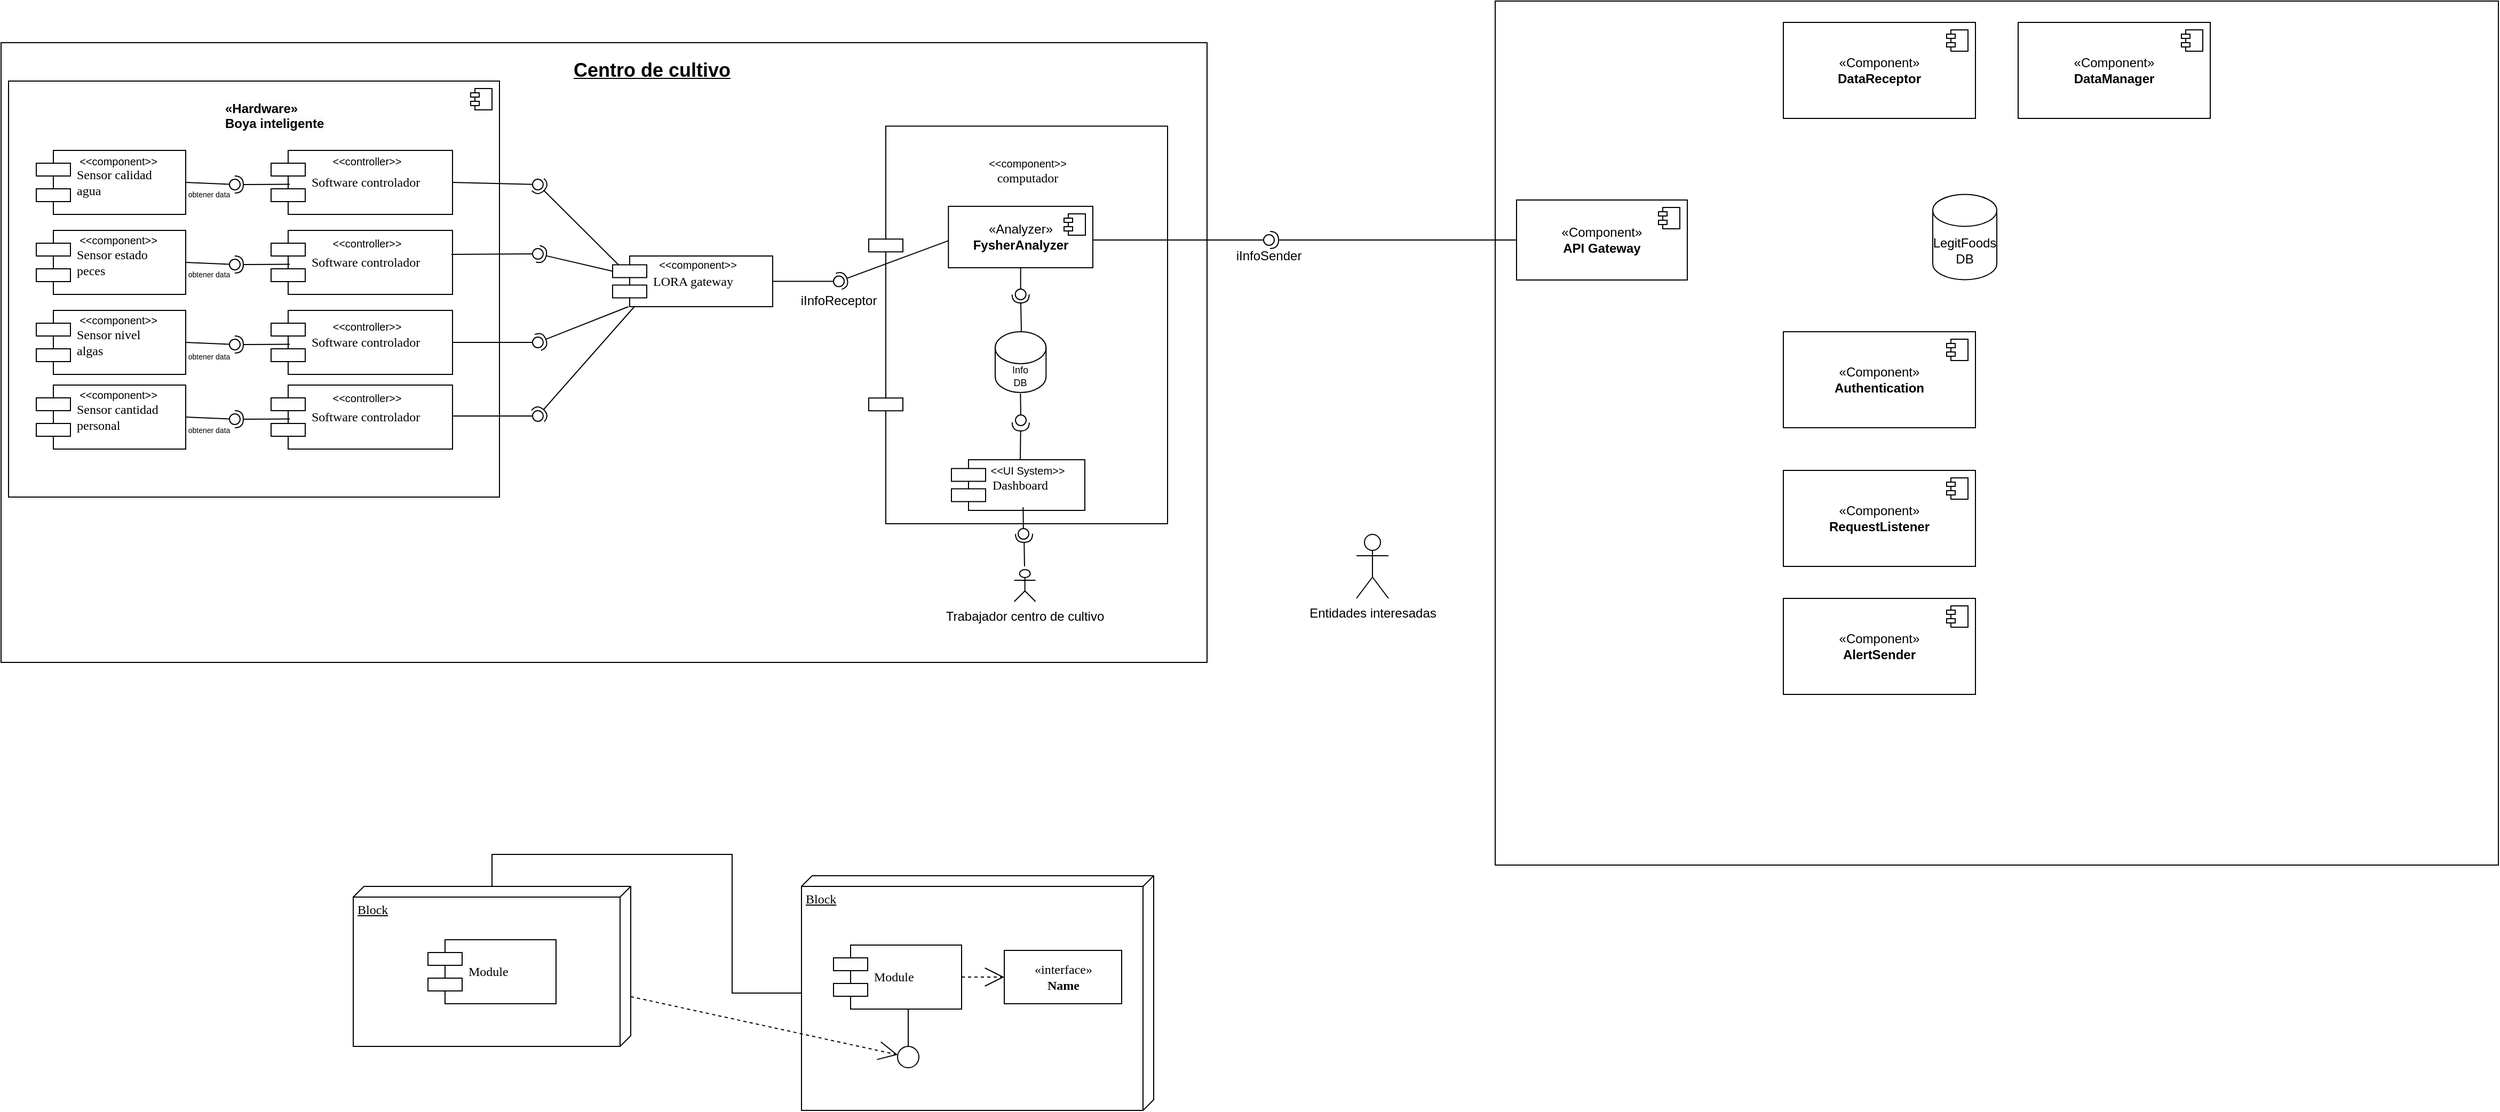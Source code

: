 <mxfile version="24.3.1" type="github">
  <diagram name="Page-1" id="5f0bae14-7c28-e335-631c-24af17079c00">
    <mxGraphModel dx="2222" dy="1988" grid="1" gridSize="10" guides="1" tooltips="1" connect="1" arrows="1" fold="1" page="1" pageScale="1" pageWidth="1100" pageHeight="850" background="none" math="0" shadow="0">
      <root>
        <mxCell id="0" />
        <mxCell id="1" parent="0" />
        <mxCell id="qqnhKsSnMTDeRwUh5UgO-116" value="" style="rounded=0;whiteSpace=wrap;html=1;fillColor=none;" vertex="1" parent="1">
          <mxGeometry x="10" y="-1" width="1130" height="581" as="geometry" />
        </mxCell>
        <mxCell id="qqnhKsSnMTDeRwUh5UgO-60" value="" style="shape=component;align=left;spacingLeft=36;rounded=0;shadow=0;comic=0;labelBackgroundColor=none;strokeWidth=1;fontFamily=Verdana;fontSize=12;html=1;movable=1;resizable=1;rotatable=1;deletable=1;editable=1;locked=0;connectable=1;" vertex="1" parent="1">
          <mxGeometry x="823" y="77.25" width="280" height="372.75" as="geometry" />
        </mxCell>
        <mxCell id="qqnhKsSnMTDeRwUh5UgO-30" value="&lt;p style=&quot;line-height: 100%;&quot;&gt;&lt;br&gt;&lt;/p&gt;" style="html=1;dropTarget=0;whiteSpace=wrap;fillColor=none;movable=1;resizable=1;rotatable=1;deletable=1;editable=1;locked=0;connectable=1;" vertex="1" parent="1">
          <mxGeometry x="17" y="35" width="460" height="390" as="geometry" />
        </mxCell>
        <mxCell id="qqnhKsSnMTDeRwUh5UgO-31" value="" style="shape=module;jettyWidth=8;jettyHeight=4;" vertex="1" parent="qqnhKsSnMTDeRwUh5UgO-30">
          <mxGeometry x="1" width="20" height="20" relative="1" as="geometry">
            <mxPoint x="-27" y="7" as="offset" />
          </mxGeometry>
        </mxCell>
        <mxCell id="39150e848f15840c-2" value="Block" style="verticalAlign=top;align=left;spacingTop=8;spacingLeft=2;spacingRight=12;shape=cube;size=10;direction=south;fontStyle=4;html=1;rounded=0;shadow=0;comic=0;labelBackgroundColor=none;strokeWidth=1;fontFamily=Verdana;fontSize=12" parent="1" vertex="1">
          <mxGeometry x="760" y="780" width="330" height="220" as="geometry" />
        </mxCell>
        <mxCell id="39150e848f15840c-3" value="Block" style="verticalAlign=top;align=left;spacingTop=8;spacingLeft=2;spacingRight=12;shape=cube;size=10;direction=south;fontStyle=4;html=1;rounded=0;shadow=0;comic=0;labelBackgroundColor=none;strokeWidth=1;fontFamily=Verdana;fontSize=12" parent="1" vertex="1">
          <mxGeometry x="340" y="790" width="260" height="150" as="geometry" />
        </mxCell>
        <mxCell id="39150e848f15840c-5" value="Sensor&amp;nbsp;&lt;span style=&quot;background-color: initial;&quot;&gt;calidad&lt;/span&gt;&lt;div&gt;agua&lt;/div&gt;" style="shape=component;align=left;spacingLeft=36;rounded=0;shadow=0;comic=0;labelBackgroundColor=none;strokeWidth=1;fontFamily=Verdana;fontSize=12;html=1;" parent="1" vertex="1">
          <mxGeometry x="43" y="100" width="140" height="60" as="geometry" />
        </mxCell>
        <mxCell id="39150e848f15840c-7" value="Module" style="shape=component;align=left;spacingLeft=36;rounded=0;shadow=0;comic=0;labelBackgroundColor=none;strokeWidth=1;fontFamily=Verdana;fontSize=12;html=1;" parent="1" vertex="1">
          <mxGeometry x="790" y="845" width="120" height="60" as="geometry" />
        </mxCell>
        <mxCell id="39150e848f15840c-8" value="&amp;laquo;interface&amp;raquo;&lt;br&gt;&lt;b&gt;Name&lt;/b&gt;" style="html=1;rounded=0;shadow=0;comic=0;labelBackgroundColor=none;strokeWidth=1;fontFamily=Verdana;fontSize=12;align=center;" parent="1" vertex="1">
          <mxGeometry x="950" y="850" width="110" height="50" as="geometry" />
        </mxCell>
        <mxCell id="39150e848f15840c-9" value="" style="ellipse;whiteSpace=wrap;html=1;rounded=0;shadow=0;comic=0;labelBackgroundColor=none;strokeWidth=1;fontFamily=Verdana;fontSize=12;align=center;" parent="1" vertex="1">
          <mxGeometry x="850" y="940" width="20" height="20" as="geometry" />
        </mxCell>
        <mxCell id="39150e848f15840c-10" value="Module" style="shape=component;align=left;spacingLeft=36;rounded=0;shadow=0;comic=0;labelBackgroundColor=none;strokeWidth=1;fontFamily=Verdana;fontSize=12;html=1;" parent="1" vertex="1">
          <mxGeometry x="410" y="840" width="120" height="60" as="geometry" />
        </mxCell>
        <mxCell id="39150e848f15840c-12" style="edgeStyle=none;rounded=0;html=1;dashed=1;labelBackgroundColor=none;startArrow=none;startFill=0;startSize=8;endArrow=open;endFill=0;endSize=16;fontFamily=Verdana;fontSize=12;" parent="1" source="39150e848f15840c-3" target="39150e848f15840c-9" edge="1">
          <mxGeometry relative="1" as="geometry" />
        </mxCell>
        <mxCell id="39150e848f15840c-13" style="edgeStyle=elbowEdgeStyle;rounded=0;html=1;labelBackgroundColor=none;startArrow=none;startFill=0;startSize=8;endArrow=none;endFill=0;endSize=16;fontFamily=Verdana;fontSize=12;" parent="1" source="39150e848f15840c-9" target="39150e848f15840c-7" edge="1">
          <mxGeometry relative="1" as="geometry" />
        </mxCell>
        <mxCell id="39150e848f15840c-16" style="edgeStyle=orthogonalEdgeStyle;rounded=0;html=1;dashed=1;labelBackgroundColor=none;startArrow=none;startFill=0;startSize=8;endArrow=open;endFill=0;endSize=16;fontFamily=Verdana;fontSize=12;" parent="1" source="39150e848f15840c-7" target="39150e848f15840c-8" edge="1">
          <mxGeometry relative="1" as="geometry" />
        </mxCell>
        <mxCell id="39150e848f15840c-17" style="edgeStyle=orthogonalEdgeStyle;rounded=0;html=1;labelBackgroundColor=none;startArrow=none;startFill=0;startSize=8;endArrow=none;endFill=0;endSize=16;fontFamily=Verdana;fontSize=12;" parent="1" source="39150e848f15840c-3" target="39150e848f15840c-2" edge="1">
          <mxGeometry relative="1" as="geometry">
            <Array as="points">
              <mxPoint x="470" y="760" />
              <mxPoint x="695" y="760" />
              <mxPoint x="695" y="890" />
            </Array>
          </mxGeometry>
        </mxCell>
        <mxCell id="qqnhKsSnMTDeRwUh5UgO-1" value="Software controlador" style="shape=component;align=left;spacingLeft=36;rounded=0;shadow=0;comic=0;labelBackgroundColor=none;strokeWidth=1;fontFamily=Verdana;fontSize=12;html=1;" vertex="1" parent="1">
          <mxGeometry x="263" y="100" width="170" height="60" as="geometry" />
        </mxCell>
        <mxCell id="qqnhKsSnMTDeRwUh5UgO-2" value="" style="rounded=0;orthogonalLoop=1;jettySize=auto;html=1;endArrow=halfCircle;endFill=0;endSize=6;strokeWidth=1;sketch=0;fontSize=12;curved=1;exitX=0.103;exitY=0.53;exitDx=0;exitDy=0;exitPerimeter=0;" edge="1" target="qqnhKsSnMTDeRwUh5UgO-4" parent="1" source="qqnhKsSnMTDeRwUh5UgO-1">
          <mxGeometry relative="1" as="geometry">
            <mxPoint x="249" y="132" as="sourcePoint" />
          </mxGeometry>
        </mxCell>
        <mxCell id="qqnhKsSnMTDeRwUh5UgO-3" value="" style="rounded=0;orthogonalLoop=1;jettySize=auto;html=1;endArrow=oval;endFill=0;sketch=0;sourcePerimeterSpacing=0;targetPerimeterSpacing=0;endSize=10;fontSize=12;curved=1;exitX=1;exitY=0.5;exitDx=0;exitDy=0;" edge="1" target="qqnhKsSnMTDeRwUh5UgO-4" parent="1" source="39150e848f15840c-5">
          <mxGeometry relative="1" as="geometry">
            <mxPoint x="209" y="132" as="sourcePoint" />
          </mxGeometry>
        </mxCell>
        <mxCell id="qqnhKsSnMTDeRwUh5UgO-4" value="" style="ellipse;whiteSpace=wrap;html=1;align=center;aspect=fixed;fillColor=none;strokeColor=none;resizable=0;perimeter=centerPerimeter;rotatable=0;allowArrows=0;points=[];outlineConnect=1;" vertex="1" parent="1">
          <mxGeometry x="224" y="127" width="10" height="10" as="geometry" />
        </mxCell>
        <mxCell id="qqnhKsSnMTDeRwUh5UgO-6" value="Sensor&amp;nbsp;&lt;span style=&quot;background-color: initial;&quot;&gt;estado&lt;/span&gt;&lt;div&gt;peces&lt;/div&gt;" style="shape=component;align=left;spacingLeft=36;rounded=0;shadow=0;comic=0;labelBackgroundColor=none;strokeWidth=1;fontFamily=Verdana;fontSize=12;html=1;" vertex="1" parent="1">
          <mxGeometry x="43" y="175" width="140" height="60" as="geometry" />
        </mxCell>
        <mxCell id="qqnhKsSnMTDeRwUh5UgO-7" value="Software controlador" style="shape=component;align=left;spacingLeft=36;rounded=0;shadow=0;comic=0;labelBackgroundColor=none;strokeWidth=1;fontFamily=Verdana;fontSize=12;html=1;" vertex="1" parent="1">
          <mxGeometry x="263" y="175" width="170" height="60" as="geometry" />
        </mxCell>
        <mxCell id="qqnhKsSnMTDeRwUh5UgO-8" value="" style="rounded=0;orthogonalLoop=1;jettySize=auto;html=1;endArrow=halfCircle;endFill=0;endSize=6;strokeWidth=1;sketch=0;fontSize=12;curved=1;exitX=0.103;exitY=0.53;exitDx=0;exitDy=0;exitPerimeter=0;" edge="1" parent="1" source="qqnhKsSnMTDeRwUh5UgO-7" target="qqnhKsSnMTDeRwUh5UgO-10">
          <mxGeometry relative="1" as="geometry">
            <mxPoint x="249" y="207" as="sourcePoint" />
          </mxGeometry>
        </mxCell>
        <mxCell id="qqnhKsSnMTDeRwUh5UgO-9" value="" style="rounded=0;orthogonalLoop=1;jettySize=auto;html=1;endArrow=oval;endFill=0;sketch=0;sourcePerimeterSpacing=0;targetPerimeterSpacing=0;endSize=10;fontSize=12;curved=1;exitX=1;exitY=0.5;exitDx=0;exitDy=0;" edge="1" parent="1" source="qqnhKsSnMTDeRwUh5UgO-6" target="qqnhKsSnMTDeRwUh5UgO-10">
          <mxGeometry relative="1" as="geometry">
            <mxPoint x="209" y="207" as="sourcePoint" />
          </mxGeometry>
        </mxCell>
        <mxCell id="qqnhKsSnMTDeRwUh5UgO-10" value="" style="ellipse;whiteSpace=wrap;html=1;align=center;aspect=fixed;fillColor=none;strokeColor=none;resizable=0;perimeter=centerPerimeter;rotatable=0;allowArrows=0;points=[];outlineConnect=1;" vertex="1" parent="1">
          <mxGeometry x="224" y="202" width="10" height="10" as="geometry" />
        </mxCell>
        <mxCell id="qqnhKsSnMTDeRwUh5UgO-11" value="Sensor&amp;nbsp;&lt;span style=&quot;background-color: initial;&quot;&gt;nivel&lt;/span&gt;&lt;div&gt;algas&lt;/div&gt;" style="shape=component;align=left;spacingLeft=36;rounded=0;shadow=0;comic=0;labelBackgroundColor=none;strokeWidth=1;fontFamily=Verdana;fontSize=12;html=1;" vertex="1" parent="1">
          <mxGeometry x="43" y="250" width="140" height="60" as="geometry" />
        </mxCell>
        <mxCell id="qqnhKsSnMTDeRwUh5UgO-12" value="Software controlador" style="shape=component;align=left;spacingLeft=36;rounded=0;shadow=0;comic=0;labelBackgroundColor=none;strokeWidth=1;fontFamily=Verdana;fontSize=12;html=1;" vertex="1" parent="1">
          <mxGeometry x="263" y="250" width="170" height="60" as="geometry" />
        </mxCell>
        <mxCell id="qqnhKsSnMTDeRwUh5UgO-13" value="" style="rounded=0;orthogonalLoop=1;jettySize=auto;html=1;endArrow=halfCircle;endFill=0;endSize=6;strokeWidth=1;sketch=0;fontSize=12;curved=1;exitX=0.103;exitY=0.53;exitDx=0;exitDy=0;exitPerimeter=0;" edge="1" parent="1" source="qqnhKsSnMTDeRwUh5UgO-12" target="qqnhKsSnMTDeRwUh5UgO-15">
          <mxGeometry relative="1" as="geometry">
            <mxPoint x="249" y="282" as="sourcePoint" />
          </mxGeometry>
        </mxCell>
        <mxCell id="qqnhKsSnMTDeRwUh5UgO-14" value="" style="rounded=0;orthogonalLoop=1;jettySize=auto;html=1;endArrow=oval;endFill=0;sketch=0;sourcePerimeterSpacing=0;targetPerimeterSpacing=0;endSize=10;fontSize=12;curved=1;exitX=1;exitY=0.5;exitDx=0;exitDy=0;" edge="1" parent="1" source="qqnhKsSnMTDeRwUh5UgO-11" target="qqnhKsSnMTDeRwUh5UgO-15">
          <mxGeometry relative="1" as="geometry">
            <mxPoint x="209" y="282" as="sourcePoint" />
          </mxGeometry>
        </mxCell>
        <mxCell id="qqnhKsSnMTDeRwUh5UgO-15" value="" style="ellipse;whiteSpace=wrap;html=1;align=center;aspect=fixed;fillColor=none;strokeColor=none;resizable=0;perimeter=centerPerimeter;rotatable=0;allowArrows=0;points=[];outlineConnect=1;" vertex="1" parent="1">
          <mxGeometry x="224" y="277" width="10" height="10" as="geometry" />
        </mxCell>
        <mxCell id="qqnhKsSnMTDeRwUh5UgO-16" value="Sensor&amp;nbsp;&lt;span style=&quot;background-color: initial;&quot;&gt;cantidad&lt;/span&gt;&lt;div&gt;personal&lt;/div&gt;" style="shape=component;align=left;spacingLeft=36;rounded=0;shadow=0;comic=0;labelBackgroundColor=none;strokeWidth=1;fontFamily=Verdana;fontSize=12;html=1;" vertex="1" parent="1">
          <mxGeometry x="43" y="320" width="140" height="60" as="geometry" />
        </mxCell>
        <mxCell id="qqnhKsSnMTDeRwUh5UgO-17" value="Software controlador" style="shape=component;align=left;spacingLeft=36;rounded=0;shadow=0;comic=0;labelBackgroundColor=none;strokeWidth=1;fontFamily=Verdana;fontSize=12;html=1;" vertex="1" parent="1">
          <mxGeometry x="263" y="320" width="170" height="60" as="geometry" />
        </mxCell>
        <mxCell id="qqnhKsSnMTDeRwUh5UgO-18" value="" style="rounded=0;orthogonalLoop=1;jettySize=auto;html=1;endArrow=halfCircle;endFill=0;endSize=6;strokeWidth=1;sketch=0;fontSize=12;curved=1;exitX=0.103;exitY=0.53;exitDx=0;exitDy=0;exitPerimeter=0;" edge="1" parent="1" source="qqnhKsSnMTDeRwUh5UgO-17" target="qqnhKsSnMTDeRwUh5UgO-20">
          <mxGeometry relative="1" as="geometry">
            <mxPoint x="249" y="352" as="sourcePoint" />
          </mxGeometry>
        </mxCell>
        <mxCell id="qqnhKsSnMTDeRwUh5UgO-19" value="" style="rounded=0;orthogonalLoop=1;jettySize=auto;html=1;endArrow=oval;endFill=0;sketch=0;sourcePerimeterSpacing=0;targetPerimeterSpacing=0;endSize=10;fontSize=12;curved=1;exitX=1;exitY=0.5;exitDx=0;exitDy=0;" edge="1" parent="1" source="qqnhKsSnMTDeRwUh5UgO-16" target="qqnhKsSnMTDeRwUh5UgO-20">
          <mxGeometry relative="1" as="geometry">
            <mxPoint x="209" y="352" as="sourcePoint" />
          </mxGeometry>
        </mxCell>
        <mxCell id="qqnhKsSnMTDeRwUh5UgO-20" value="" style="ellipse;whiteSpace=wrap;html=1;align=center;aspect=fixed;fillColor=none;strokeColor=none;resizable=0;perimeter=centerPerimeter;rotatable=0;allowArrows=0;points=[];outlineConnect=1;" vertex="1" parent="1">
          <mxGeometry x="224" y="347" width="10" height="10" as="geometry" />
        </mxCell>
        <mxCell id="qqnhKsSnMTDeRwUh5UgO-22" value="obtener data" style="text;strokeColor=none;fillColor=none;html=1;align=center;verticalAlign=middle;whiteSpace=wrap;rounded=0;fontSize=7;" vertex="1" parent="1">
          <mxGeometry x="150" y="137" width="110" height="10" as="geometry" />
        </mxCell>
        <mxCell id="qqnhKsSnMTDeRwUh5UgO-23" value="obtener data" style="text;strokeColor=none;fillColor=none;html=1;align=center;verticalAlign=middle;whiteSpace=wrap;rounded=0;fontSize=7;" vertex="1" parent="1">
          <mxGeometry x="150" y="212" width="110" height="10" as="geometry" />
        </mxCell>
        <mxCell id="qqnhKsSnMTDeRwUh5UgO-24" value="obtener data" style="text;strokeColor=none;fillColor=none;html=1;align=center;verticalAlign=middle;whiteSpace=wrap;rounded=0;fontSize=7;" vertex="1" parent="1">
          <mxGeometry x="150" y="289" width="110" height="10" as="geometry" />
        </mxCell>
        <mxCell id="qqnhKsSnMTDeRwUh5UgO-25" value="obtener data" style="text;strokeColor=none;fillColor=none;html=1;align=center;verticalAlign=middle;whiteSpace=wrap;rounded=0;fontSize=7;" vertex="1" parent="1">
          <mxGeometry x="150" y="358" width="110" height="10" as="geometry" />
        </mxCell>
        <mxCell id="qqnhKsSnMTDeRwUh5UgO-27" value="&amp;lt;&amp;lt;component&amp;gt;&amp;gt;" style="text;strokeColor=none;fillColor=none;html=1;align=center;verticalAlign=middle;whiteSpace=wrap;rounded=0;fontSize=10;" vertex="1" parent="1">
          <mxGeometry x="90" y="95" width="60" height="30" as="geometry" />
        </mxCell>
        <mxCell id="qqnhKsSnMTDeRwUh5UgO-32" value="&lt;b&gt;&lt;span style=&quot;color: rgb(0, 0, 0); font-family: Helvetica; font-size: 12px; font-style: normal; font-variant-ligatures: normal; font-variant-caps: normal; letter-spacing: normal; orphans: 2; text-align: center; text-indent: 0px; text-transform: none; widows: 2; word-spacing: 0px; -webkit-text-stroke-width: 0px; white-space: normal; background-color: rgb(251, 251, 251); text-decoration-thickness: initial; text-decoration-style: initial; text-decoration-color: initial; float: none; display: inline !important;&quot;&gt;«Hardware»&lt;/span&gt;&lt;br style=&quot;border-color: var(--border-color); color: rgb(0, 0, 0); font-family: Helvetica; font-size: 12px; font-style: normal; font-variant-ligatures: normal; font-variant-caps: normal; letter-spacing: normal; orphans: 2; text-align: center; text-indent: 0px; text-transform: none; widows: 2; word-spacing: 0px; -webkit-text-stroke-width: 0px; white-space: normal; background-color: rgb(251, 251, 251); text-decoration-thickness: initial; text-decoration-style: initial; text-decoration-color: initial;&quot;&gt;&lt;span style=&quot;color: rgb(0, 0, 0); font-family: Helvetica; font-size: 12px; font-style: normal; font-variant-ligatures: normal; font-variant-caps: normal; letter-spacing: normal; orphans: 2; text-align: center; text-indent: 0px; text-transform: none; widows: 2; word-spacing: 0px; -webkit-text-stroke-width: 0px; white-space: normal; background-color: rgb(251, 251, 251); text-decoration-thickness: initial; text-decoration-style: initial; text-decoration-color: initial; float: none; display: inline !important;&quot;&gt;Boya inteligente&lt;/span&gt;&lt;/b&gt;" style="text;whiteSpace=wrap;html=1;" vertex="1" parent="1">
          <mxGeometry x="218" y="47" width="165" height="50" as="geometry" />
        </mxCell>
        <mxCell id="qqnhKsSnMTDeRwUh5UgO-33" value="&amp;lt;&amp;lt;component&amp;gt;&amp;gt;" style="text;strokeColor=none;fillColor=none;html=1;align=center;verticalAlign=middle;whiteSpace=wrap;rounded=0;fontSize=10;" vertex="1" parent="1">
          <mxGeometry x="90" y="169" width="60" height="30" as="geometry" />
        </mxCell>
        <mxCell id="qqnhKsSnMTDeRwUh5UgO-34" value="&amp;lt;&amp;lt;component&amp;gt;&amp;gt;" style="text;strokeColor=none;fillColor=none;html=1;align=center;verticalAlign=middle;whiteSpace=wrap;rounded=0;fontSize=10;" vertex="1" parent="1">
          <mxGeometry x="90" y="244" width="60" height="30" as="geometry" />
        </mxCell>
        <mxCell id="qqnhKsSnMTDeRwUh5UgO-35" value="&amp;lt;&amp;lt;component&amp;gt;&amp;gt;" style="text;strokeColor=none;fillColor=none;html=1;align=center;verticalAlign=middle;whiteSpace=wrap;rounded=0;fontSize=10;" vertex="1" parent="1">
          <mxGeometry x="90" y="314" width="60" height="30" as="geometry" />
        </mxCell>
        <mxCell id="qqnhKsSnMTDeRwUh5UgO-36" value="&amp;lt;&amp;lt;controller&amp;gt;&amp;gt;" style="text;strokeColor=none;fillColor=none;html=1;align=center;verticalAlign=middle;whiteSpace=wrap;rounded=0;fontSize=10;" vertex="1" parent="1">
          <mxGeometry x="323" y="95" width="60" height="30" as="geometry" />
        </mxCell>
        <mxCell id="qqnhKsSnMTDeRwUh5UgO-37" value="&amp;lt;&amp;lt;controller&amp;gt;&amp;gt;" style="text;strokeColor=none;fillColor=none;html=1;align=center;verticalAlign=middle;whiteSpace=wrap;rounded=0;fontSize=10;" vertex="1" parent="1">
          <mxGeometry x="323" y="172" width="60" height="30" as="geometry" />
        </mxCell>
        <mxCell id="qqnhKsSnMTDeRwUh5UgO-38" value="&amp;lt;&amp;lt;controller&amp;gt;&amp;gt;" style="text;strokeColor=none;fillColor=none;html=1;align=center;verticalAlign=middle;whiteSpace=wrap;rounded=0;fontSize=10;" vertex="1" parent="1">
          <mxGeometry x="323" y="250" width="60" height="30" as="geometry" />
        </mxCell>
        <mxCell id="qqnhKsSnMTDeRwUh5UgO-39" value="&amp;lt;&amp;lt;controller&amp;gt;&amp;gt;" style="text;strokeColor=none;fillColor=none;html=1;align=center;verticalAlign=middle;whiteSpace=wrap;rounded=0;fontSize=10;" vertex="1" parent="1">
          <mxGeometry x="323" y="317" width="60" height="30" as="geometry" />
        </mxCell>
        <mxCell id="qqnhKsSnMTDeRwUh5UgO-45" value="" style="rounded=0;orthogonalLoop=1;jettySize=auto;html=1;endArrow=halfCircle;endFill=0;endSize=6;strokeWidth=1;sketch=0;fontSize=12;curved=1;exitX=0.115;exitY=0.419;exitDx=0;exitDy=0;exitPerimeter=0;" edge="1" target="qqnhKsSnMTDeRwUh5UgO-47" parent="1" source="qqnhKsSnMTDeRwUh5UgO-40">
          <mxGeometry relative="1" as="geometry">
            <mxPoint x="533" y="132" as="sourcePoint" />
          </mxGeometry>
        </mxCell>
        <mxCell id="qqnhKsSnMTDeRwUh5UgO-46" value="" style="rounded=0;orthogonalLoop=1;jettySize=auto;html=1;endArrow=oval;endFill=0;sketch=0;sourcePerimeterSpacing=0;targetPerimeterSpacing=0;endSize=10;fontSize=12;curved=1;exitX=1;exitY=0.5;exitDx=0;exitDy=0;" edge="1" target="qqnhKsSnMTDeRwUh5UgO-47" parent="1" source="qqnhKsSnMTDeRwUh5UgO-1">
          <mxGeometry relative="1" as="geometry">
            <mxPoint x="493" y="132" as="sourcePoint" />
          </mxGeometry>
        </mxCell>
        <mxCell id="qqnhKsSnMTDeRwUh5UgO-47" value="" style="ellipse;whiteSpace=wrap;html=1;align=center;aspect=fixed;fillColor=none;strokeColor=none;resizable=0;perimeter=centerPerimeter;rotatable=0;allowArrows=0;points=[];outlineConnect=1;" vertex="1" parent="1">
          <mxGeometry x="508" y="127" width="10" height="10" as="geometry" />
        </mxCell>
        <mxCell id="qqnhKsSnMTDeRwUh5UgO-48" value="" style="group" vertex="1" connectable="0" parent="1">
          <mxGeometry x="583" y="192" width="150" height="54.5" as="geometry" />
        </mxCell>
        <mxCell id="qqnhKsSnMTDeRwUh5UgO-40" value="LORA gateway" style="shape=component;align=left;spacingLeft=36;rounded=0;shadow=0;comic=0;labelBackgroundColor=none;strokeWidth=1;fontFamily=Verdana;fontSize=12;html=1;" vertex="1" parent="qqnhKsSnMTDeRwUh5UgO-48">
          <mxGeometry y="7" width="150" height="47.5" as="geometry" />
        </mxCell>
        <mxCell id="qqnhKsSnMTDeRwUh5UgO-41" value="&amp;lt;&amp;lt;component&amp;gt;&amp;gt;" style="text;strokeColor=none;fillColor=none;html=1;align=center;verticalAlign=middle;whiteSpace=wrap;rounded=0;fontSize=10;" vertex="1" parent="qqnhKsSnMTDeRwUh5UgO-48">
          <mxGeometry x="50" width="60" height="30" as="geometry" />
        </mxCell>
        <mxCell id="qqnhKsSnMTDeRwUh5UgO-49" value="" style="rounded=0;orthogonalLoop=1;jettySize=auto;html=1;endArrow=halfCircle;endFill=0;endSize=6;strokeWidth=1;sketch=0;fontSize=12;curved=1;exitX=0;exitY=0.3;exitDx=0;exitDy=0;" edge="1" target="qqnhKsSnMTDeRwUh5UgO-51" parent="1" source="qqnhKsSnMTDeRwUh5UgO-40">
          <mxGeometry relative="1" as="geometry">
            <mxPoint x="583" y="220" as="sourcePoint" />
          </mxGeometry>
        </mxCell>
        <mxCell id="qqnhKsSnMTDeRwUh5UgO-50" value="" style="rounded=0;orthogonalLoop=1;jettySize=auto;html=1;endArrow=oval;endFill=0;sketch=0;sourcePerimeterSpacing=0;targetPerimeterSpacing=0;endSize=10;fontSize=12;curved=1;exitX=0.994;exitY=0.376;exitDx=0;exitDy=0;exitPerimeter=0;" edge="1" target="qqnhKsSnMTDeRwUh5UgO-51" parent="1" source="qqnhKsSnMTDeRwUh5UgO-7">
          <mxGeometry relative="1" as="geometry">
            <mxPoint x="493" y="197" as="sourcePoint" />
          </mxGeometry>
        </mxCell>
        <mxCell id="qqnhKsSnMTDeRwUh5UgO-51" value="" style="ellipse;whiteSpace=wrap;html=1;align=center;aspect=fixed;fillColor=none;strokeColor=none;resizable=0;perimeter=centerPerimeter;rotatable=0;allowArrows=0;points=[];outlineConnect=1;" vertex="1" parent="1">
          <mxGeometry x="508" y="192" width="10" height="10" as="geometry" />
        </mxCell>
        <mxCell id="qqnhKsSnMTDeRwUh5UgO-52" value="" style="rounded=0;orthogonalLoop=1;jettySize=auto;html=1;endArrow=halfCircle;endFill=0;endSize=6;strokeWidth=1;sketch=0;fontSize=12;curved=1;" edge="1" target="qqnhKsSnMTDeRwUh5UgO-54" parent="1" source="qqnhKsSnMTDeRwUh5UgO-40">
          <mxGeometry relative="1" as="geometry">
            <mxPoint x="533" y="280" as="sourcePoint" />
          </mxGeometry>
        </mxCell>
        <mxCell id="qqnhKsSnMTDeRwUh5UgO-53" value="" style="rounded=0;orthogonalLoop=1;jettySize=auto;html=1;endArrow=oval;endFill=0;sketch=0;sourcePerimeterSpacing=0;targetPerimeterSpacing=0;endSize=10;fontSize=12;curved=1;exitX=1;exitY=0.5;exitDx=0;exitDy=0;" edge="1" target="qqnhKsSnMTDeRwUh5UgO-54" parent="1" source="qqnhKsSnMTDeRwUh5UgO-12">
          <mxGeometry relative="1" as="geometry">
            <mxPoint x="493" y="280" as="sourcePoint" />
          </mxGeometry>
        </mxCell>
        <mxCell id="qqnhKsSnMTDeRwUh5UgO-54" value="" style="ellipse;whiteSpace=wrap;html=1;align=center;aspect=fixed;fillColor=none;strokeColor=none;resizable=0;perimeter=centerPerimeter;rotatable=0;allowArrows=0;points=[];outlineConnect=1;" vertex="1" parent="1">
          <mxGeometry x="508" y="275" width="10" height="10" as="geometry" />
        </mxCell>
        <mxCell id="qqnhKsSnMTDeRwUh5UgO-55" value="" style="rounded=0;orthogonalLoop=1;jettySize=auto;html=1;endArrow=halfCircle;endFill=0;endSize=6;strokeWidth=1;sketch=0;fontSize=12;curved=1;exitX=0.136;exitY=1;exitDx=0;exitDy=0;exitPerimeter=0;" edge="1" target="qqnhKsSnMTDeRwUh5UgO-57" parent="1" source="qqnhKsSnMTDeRwUh5UgO-40">
          <mxGeometry relative="1" as="geometry">
            <mxPoint x="603" y="250" as="sourcePoint" />
          </mxGeometry>
        </mxCell>
        <mxCell id="qqnhKsSnMTDeRwUh5UgO-56" value="" style="rounded=0;orthogonalLoop=1;jettySize=auto;html=1;endArrow=oval;endFill=0;sketch=0;sourcePerimeterSpacing=0;targetPerimeterSpacing=0;endSize=10;fontSize=12;curved=1;" edge="1" target="qqnhKsSnMTDeRwUh5UgO-57" parent="1">
          <mxGeometry relative="1" as="geometry">
            <mxPoint x="433" y="349" as="sourcePoint" />
          </mxGeometry>
        </mxCell>
        <mxCell id="qqnhKsSnMTDeRwUh5UgO-57" value="" style="ellipse;whiteSpace=wrap;html=1;align=center;aspect=fixed;fillColor=none;strokeColor=none;resizable=0;perimeter=centerPerimeter;rotatable=0;allowArrows=0;points=[];outlineConnect=1;" vertex="1" parent="1">
          <mxGeometry x="508" y="344" width="10" height="10" as="geometry" />
        </mxCell>
        <mxCell id="qqnhKsSnMTDeRwUh5UgO-80" value="" style="rounded=0;orthogonalLoop=1;jettySize=auto;html=1;endArrow=halfCircle;endFill=0;endSize=6;strokeWidth=1;sketch=0;fontSize=12;curved=1;exitX=0.002;exitY=0.558;exitDx=0;exitDy=0;exitPerimeter=0;" edge="1" target="qqnhKsSnMTDeRwUh5UgO-82" parent="1" source="qqnhKsSnMTDeRwUh5UgO-63">
          <mxGeometry relative="1" as="geometry">
            <mxPoint x="813" y="239" as="sourcePoint" />
          </mxGeometry>
        </mxCell>
        <mxCell id="qqnhKsSnMTDeRwUh5UgO-81" value="" style="rounded=0;orthogonalLoop=1;jettySize=auto;html=1;endArrow=oval;endFill=0;sketch=0;sourcePerimeterSpacing=0;targetPerimeterSpacing=0;endSize=10;fontSize=12;curved=1;" edge="1" target="qqnhKsSnMTDeRwUh5UgO-82" parent="1" source="qqnhKsSnMTDeRwUh5UgO-40">
          <mxGeometry relative="1" as="geometry">
            <mxPoint x="773" y="239" as="sourcePoint" />
          </mxGeometry>
        </mxCell>
        <mxCell id="qqnhKsSnMTDeRwUh5UgO-82" value="" style="ellipse;whiteSpace=wrap;html=1;align=center;aspect=fixed;fillColor=none;strokeColor=none;resizable=0;perimeter=centerPerimeter;rotatable=0;allowArrows=0;points=[];outlineConnect=1;" vertex="1" parent="1">
          <mxGeometry x="790" y="217.75" width="10" height="10" as="geometry" />
        </mxCell>
        <mxCell id="qqnhKsSnMTDeRwUh5UgO-83" value="iInfoReceptor" style="text;strokeColor=none;fillColor=none;html=1;align=center;verticalAlign=middle;whiteSpace=wrap;rounded=0;fontSize=12;" vertex="1" parent="1">
          <mxGeometry x="765" y="226" width="60" height="30" as="geometry" />
        </mxCell>
        <mxCell id="qqnhKsSnMTDeRwUh5UgO-87" value="iInfoSender" style="text;strokeColor=none;fillColor=none;html=1;align=center;verticalAlign=middle;whiteSpace=wrap;rounded=0;fontSize=12;" vertex="1" parent="1">
          <mxGeometry x="1168" y="184" width="60" height="30" as="geometry" />
        </mxCell>
        <mxCell id="qqnhKsSnMTDeRwUh5UgO-88" value="" style="rounded=0;orthogonalLoop=1;jettySize=auto;html=1;endArrow=halfCircle;endFill=0;endSize=6;strokeWidth=1;sketch=0;fontSize=12;curved=1;entryX=-0.048;entryY=0.683;entryDx=0;entryDy=0;entryPerimeter=0;exitX=0;exitY=0.5;exitDx=0;exitDy=0;" edge="1" parent="1" source="qqnhKsSnMTDeRwUh5UgO-129">
          <mxGeometry relative="1" as="geometry">
            <mxPoint x="1366" y="184" as="sourcePoint" />
            <mxPoint x="1199.0" y="183.995" as="targetPoint" />
          </mxGeometry>
        </mxCell>
        <mxCell id="qqnhKsSnMTDeRwUh5UgO-89" value="" style="rounded=0;orthogonalLoop=1;jettySize=auto;html=1;endArrow=oval;endFill=0;sketch=0;sourcePerimeterSpacing=0;targetPerimeterSpacing=0;endSize=10;fontSize=12;curved=1;entryX=0.5;entryY=0;entryDx=0;entryDy=0;" edge="1" target="qqnhKsSnMTDeRwUh5UgO-87" parent="1">
          <mxGeometry relative="1" as="geometry">
            <mxPoint x="1033" y="184" as="sourcePoint" />
            <mxPoint x="1122" y="184.5" as="targetPoint" />
          </mxGeometry>
        </mxCell>
        <mxCell id="qqnhKsSnMTDeRwUh5UgO-90" value="" style="ellipse;whiteSpace=wrap;html=1;align=center;aspect=fixed;fillColor=none;strokeColor=none;resizable=0;perimeter=centerPerimeter;rotatable=0;allowArrows=0;points=[];outlineConnect=1;" vertex="1" parent="1">
          <mxGeometry x="1193" y="174" width="10" height="10" as="geometry" />
        </mxCell>
        <mxCell id="qqnhKsSnMTDeRwUh5UgO-95" value="" style="ellipse;whiteSpace=wrap;html=1;align=center;aspect=fixed;fillColor=none;strokeColor=none;resizable=0;perimeter=centerPerimeter;rotatable=0;allowArrows=0;points=[];outlineConnect=1;flipH=0;" vertex="1" parent="1">
          <mxGeometry x="773" y="340" width="10" height="10" as="geometry" />
        </mxCell>
        <mxCell id="qqnhKsSnMTDeRwUh5UgO-100" value="" style="rounded=0;orthogonalLoop=1;jettySize=auto;html=1;endArrow=halfCircle;endFill=0;endSize=6;strokeWidth=1;sketch=0;fontSize=12;curved=1;" edge="1" target="qqnhKsSnMTDeRwUh5UgO-102" parent="1">
          <mxGeometry relative="1" as="geometry">
            <mxPoint x="966" y="270" as="sourcePoint" />
          </mxGeometry>
        </mxCell>
        <mxCell id="qqnhKsSnMTDeRwUh5UgO-107" value="Trabajador centro de cultivo" style="shape=umlActor;verticalLabelPosition=bottom;verticalAlign=top;html=1;" vertex="1" parent="1">
          <mxGeometry x="959.33" y="493" width="20" height="30" as="geometry" />
        </mxCell>
        <mxCell id="qqnhKsSnMTDeRwUh5UgO-104" value="Dashboard" style="shape=component;align=left;spacingLeft=36;rounded=0;shadow=0;comic=0;labelBackgroundColor=none;strokeWidth=1;fontFamily=Verdana;fontSize=12;html=1;" vertex="1" parent="1">
          <mxGeometry x="900.5" y="390" width="125" height="47.5" as="geometry" />
        </mxCell>
        <mxCell id="qqnhKsSnMTDeRwUh5UgO-105" value="&amp;lt;&amp;lt;UI System&amp;gt;&amp;gt;" style="text;strokeColor=none;fillColor=none;html=1;align=center;verticalAlign=middle;whiteSpace=wrap;rounded=0;fontSize=10;movable=1;resizable=1;rotatable=1;deletable=1;editable=1;locked=0;connectable=1;" vertex="1" parent="1">
          <mxGeometry x="925.5" y="385" width="91.67" height="30" as="geometry" />
        </mxCell>
        <mxCell id="qqnhKsSnMTDeRwUh5UgO-108" value="" style="ellipse;whiteSpace=wrap;html=1;align=center;aspect=fixed;fillColor=none;strokeColor=none;resizable=0;perimeter=centerPerimeter;rotatable=0;allowArrows=0;points=[];outlineConnect=1;" vertex="1" parent="1">
          <mxGeometry x="960.5" y="348" width="10" height="10" as="geometry" />
        </mxCell>
        <mxCell id="qqnhKsSnMTDeRwUh5UgO-109" value="" style="rounded=0;orthogonalLoop=1;jettySize=auto;html=1;endArrow=oval;endFill=0;sketch=0;sourcePerimeterSpacing=0;targetPerimeterSpacing=0;endSize=10;fontSize=12;curved=1;exitX=0.5;exitY=1;exitDx=0;exitDy=0;" edge="1" parent="1" target="qqnhKsSnMTDeRwUh5UgO-108">
          <mxGeometry relative="1" as="geometry">
            <mxPoint x="965.17" y="328" as="sourcePoint" />
          </mxGeometry>
        </mxCell>
        <mxCell id="qqnhKsSnMTDeRwUh5UgO-110" value="" style="rounded=0;orthogonalLoop=1;jettySize=auto;html=1;endArrow=halfCircle;endFill=0;endSize=6;strokeWidth=1;sketch=0;fontSize=12;curved=1;" edge="1" parent="1">
          <mxGeometry relative="1" as="geometry">
            <mxPoint x="965" y="390" as="sourcePoint" />
            <mxPoint x="965.42" y="355" as="targetPoint" />
          </mxGeometry>
        </mxCell>
        <mxCell id="qqnhKsSnMTDeRwUh5UgO-111" value="" style="ellipse;whiteSpace=wrap;html=1;align=center;aspect=fixed;fillColor=none;strokeColor=none;resizable=0;perimeter=centerPerimeter;rotatable=0;allowArrows=0;points=[];outlineConnect=1;" vertex="1" parent="1">
          <mxGeometry x="963" y="454.5" width="10" height="10" as="geometry" />
        </mxCell>
        <mxCell id="qqnhKsSnMTDeRwUh5UgO-112" value="" style="rounded=0;orthogonalLoop=1;jettySize=auto;html=1;endArrow=oval;endFill=0;sketch=0;sourcePerimeterSpacing=0;targetPerimeterSpacing=0;endSize=10;fontSize=12;curved=1;exitX=0.5;exitY=1;exitDx=0;exitDy=0;" edge="1" parent="1" target="qqnhKsSnMTDeRwUh5UgO-111">
          <mxGeometry relative="1" as="geometry">
            <mxPoint x="967.67" y="434.5" as="sourcePoint" />
          </mxGeometry>
        </mxCell>
        <mxCell id="qqnhKsSnMTDeRwUh5UgO-113" value="" style="rounded=0;orthogonalLoop=1;jettySize=auto;html=1;endArrow=halfCircle;endFill=0;endSize=6;strokeWidth=1;sketch=0;fontSize=12;curved=1;" edge="1" parent="1">
          <mxGeometry relative="1" as="geometry">
            <mxPoint x="969" y="490" as="sourcePoint" />
            <mxPoint x="968.5" y="459.5" as="targetPoint" />
          </mxGeometry>
        </mxCell>
        <mxCell id="qqnhKsSnMTDeRwUh5UgO-61" value="&amp;lt;&amp;lt;component&amp;gt;&amp;gt;&lt;div&gt;&lt;span style=&quot;font-family: Verdana; font-size: 12px; text-align: left; text-wrap: nowrap;&quot;&gt;computador&lt;/span&gt;&lt;br&gt;&lt;/div&gt;" style="text;strokeColor=none;fillColor=none;html=1;align=center;verticalAlign=middle;whiteSpace=wrap;rounded=0;fontSize=10;" vertex="1" parent="1">
          <mxGeometry x="916.333" y="40" width="112" height="159.633" as="geometry" />
        </mxCell>
        <mxCell id="qqnhKsSnMTDeRwUh5UgO-63" value="«Analyzer»&lt;br&gt;&lt;b&gt;FysherAnalyzer&lt;/b&gt;" style="html=1;dropTarget=0;whiteSpace=wrap;" vertex="1" parent="1">
          <mxGeometry x="897.66" y="152.45" width="135.34" height="57.55" as="geometry" />
        </mxCell>
        <mxCell id="qqnhKsSnMTDeRwUh5UgO-64" value="" style="shape=module;jettyWidth=8;jettyHeight=4;" vertex="1" parent="qqnhKsSnMTDeRwUh5UgO-63">
          <mxGeometry x="1" width="20" height="20" relative="1" as="geometry">
            <mxPoint x="-27" y="7" as="offset" />
          </mxGeometry>
        </mxCell>
        <mxCell id="qqnhKsSnMTDeRwUh5UgO-92" value="&lt;font style=&quot;font-size: 9px;&quot;&gt;Info&lt;/font&gt;&lt;div&gt;&lt;font style=&quot;font-size: 9px;&quot;&gt;DB&lt;/font&gt;&lt;/div&gt;" style="shape=cylinder3;whiteSpace=wrap;html=1;boundedLbl=1;backgroundOutline=1;size=15;fontSize=10;movable=1;resizable=1;rotatable=1;deletable=1;editable=1;locked=0;connectable=1;" vertex="1" parent="1">
          <mxGeometry x="941.49" y="270" width="47.67" height="57" as="geometry" />
        </mxCell>
        <mxCell id="qqnhKsSnMTDeRwUh5UgO-102" value="" style="ellipse;whiteSpace=wrap;html=1;align=center;aspect=fixed;fillColor=none;strokeColor=none;resizable=0;perimeter=centerPerimeter;rotatable=0;allowArrows=0;points=[];outlineConnect=1;" vertex="1" parent="1">
          <mxGeometry x="960.33" y="230" width="10" height="10" as="geometry" />
        </mxCell>
        <mxCell id="qqnhKsSnMTDeRwUh5UgO-101" value="" style="rounded=0;orthogonalLoop=1;jettySize=auto;html=1;endArrow=oval;endFill=0;sketch=0;sourcePerimeterSpacing=0;targetPerimeterSpacing=0;endSize=10;fontSize=12;curved=1;exitX=0.5;exitY=1;exitDx=0;exitDy=0;" edge="1" target="qqnhKsSnMTDeRwUh5UgO-102" parent="1" source="qqnhKsSnMTDeRwUh5UgO-63">
          <mxGeometry relative="1" as="geometry">
            <mxPoint x="966" y="213" as="sourcePoint" />
          </mxGeometry>
        </mxCell>
        <mxCell id="qqnhKsSnMTDeRwUh5UgO-117" value="Centro de cultivo" style="text;strokeColor=none;fillColor=none;html=1;align=center;verticalAlign=middle;whiteSpace=wrap;rounded=0;fontSize=18;fontStyle=5" vertex="1" parent="1">
          <mxGeometry x="540" y="10" width="160" height="30" as="geometry" />
        </mxCell>
        <mxCell id="qqnhKsSnMTDeRwUh5UgO-118" value="«Component»&lt;br&gt;&lt;b&gt;Authentication&lt;/b&gt;" style="html=1;dropTarget=0;whiteSpace=wrap;" vertex="1" parent="1">
          <mxGeometry x="1680" y="270" width="180" height="90" as="geometry" />
        </mxCell>
        <mxCell id="qqnhKsSnMTDeRwUh5UgO-119" value="" style="shape=module;jettyWidth=8;jettyHeight=4;" vertex="1" parent="qqnhKsSnMTDeRwUh5UgO-118">
          <mxGeometry x="1" width="20" height="20" relative="1" as="geometry">
            <mxPoint x="-27" y="7" as="offset" />
          </mxGeometry>
        </mxCell>
        <mxCell id="qqnhKsSnMTDeRwUh5UgO-120" value="«Component»&lt;br&gt;&lt;b&gt;AlertSender&lt;/b&gt;" style="html=1;dropTarget=0;whiteSpace=wrap;" vertex="1" parent="1">
          <mxGeometry x="1680" y="520" width="180" height="90" as="geometry" />
        </mxCell>
        <mxCell id="qqnhKsSnMTDeRwUh5UgO-121" value="" style="shape=module;jettyWidth=8;jettyHeight=4;" vertex="1" parent="qqnhKsSnMTDeRwUh5UgO-120">
          <mxGeometry x="1" width="20" height="20" relative="1" as="geometry">
            <mxPoint x="-27" y="7" as="offset" />
          </mxGeometry>
        </mxCell>
        <mxCell id="qqnhKsSnMTDeRwUh5UgO-122" value="LegitFoods&lt;div&gt;DB&lt;/div&gt;" style="shape=cylinder3;whiteSpace=wrap;html=1;boundedLbl=1;backgroundOutline=1;size=15;" vertex="1" parent="1">
          <mxGeometry x="1820" y="141.23" width="60" height="80" as="geometry" />
        </mxCell>
        <mxCell id="qqnhKsSnMTDeRwUh5UgO-123" value="«Component»&lt;br&gt;&lt;b&gt;DataReceptor&lt;/b&gt;" style="html=1;dropTarget=0;whiteSpace=wrap;" vertex="1" parent="1">
          <mxGeometry x="1680" y="-20" width="180" height="90" as="geometry" />
        </mxCell>
        <mxCell id="qqnhKsSnMTDeRwUh5UgO-124" value="" style="shape=module;jettyWidth=8;jettyHeight=4;" vertex="1" parent="qqnhKsSnMTDeRwUh5UgO-123">
          <mxGeometry x="1" width="20" height="20" relative="1" as="geometry">
            <mxPoint x="-27" y="7" as="offset" />
          </mxGeometry>
        </mxCell>
        <mxCell id="qqnhKsSnMTDeRwUh5UgO-125" value="«Component»&lt;br&gt;&lt;b&gt;DataManager&lt;/b&gt;" style="html=1;dropTarget=0;whiteSpace=wrap;" vertex="1" parent="1">
          <mxGeometry x="1900" y="-20" width="180" height="90" as="geometry" />
        </mxCell>
        <mxCell id="qqnhKsSnMTDeRwUh5UgO-126" value="" style="shape=module;jettyWidth=8;jettyHeight=4;" vertex="1" parent="qqnhKsSnMTDeRwUh5UgO-125">
          <mxGeometry x="1" width="20" height="20" relative="1" as="geometry">
            <mxPoint x="-27" y="7" as="offset" />
          </mxGeometry>
        </mxCell>
        <mxCell id="qqnhKsSnMTDeRwUh5UgO-127" value="«Component»&lt;br&gt;&lt;b&gt;RequestListener&lt;/b&gt;" style="html=1;dropTarget=0;whiteSpace=wrap;" vertex="1" parent="1">
          <mxGeometry x="1680" y="400" width="180" height="90" as="geometry" />
        </mxCell>
        <mxCell id="qqnhKsSnMTDeRwUh5UgO-128" value="" style="shape=module;jettyWidth=8;jettyHeight=4;" vertex="1" parent="qqnhKsSnMTDeRwUh5UgO-127">
          <mxGeometry x="1" width="20" height="20" relative="1" as="geometry">
            <mxPoint x="-27" y="7" as="offset" />
          </mxGeometry>
        </mxCell>
        <mxCell id="qqnhKsSnMTDeRwUh5UgO-129" value="«Component»&lt;br&gt;&lt;b&gt;API Gateway&lt;/b&gt;" style="html=1;dropTarget=0;whiteSpace=wrap;" vertex="1" parent="1">
          <mxGeometry x="1430" y="146.5" width="160" height="75" as="geometry" />
        </mxCell>
        <mxCell id="qqnhKsSnMTDeRwUh5UgO-130" value="" style="shape=module;jettyWidth=8;jettyHeight=4;" vertex="1" parent="qqnhKsSnMTDeRwUh5UgO-129">
          <mxGeometry x="1" width="20" height="20" relative="1" as="geometry">
            <mxPoint x="-27" y="7" as="offset" />
          </mxGeometry>
        </mxCell>
        <mxCell id="qqnhKsSnMTDeRwUh5UgO-131" value="Entidades interesadas" style="shape=umlActor;verticalLabelPosition=bottom;verticalAlign=top;html=1;" vertex="1" parent="1">
          <mxGeometry x="1280" y="460" width="30" height="60" as="geometry" />
        </mxCell>
        <mxCell id="qqnhKsSnMTDeRwUh5UgO-137" value="" style="rounded=0;whiteSpace=wrap;html=1;fillColor=none;" vertex="1" parent="1">
          <mxGeometry x="1410" y="-40" width="940" height="810" as="geometry" />
        </mxCell>
      </root>
    </mxGraphModel>
  </diagram>
</mxfile>
